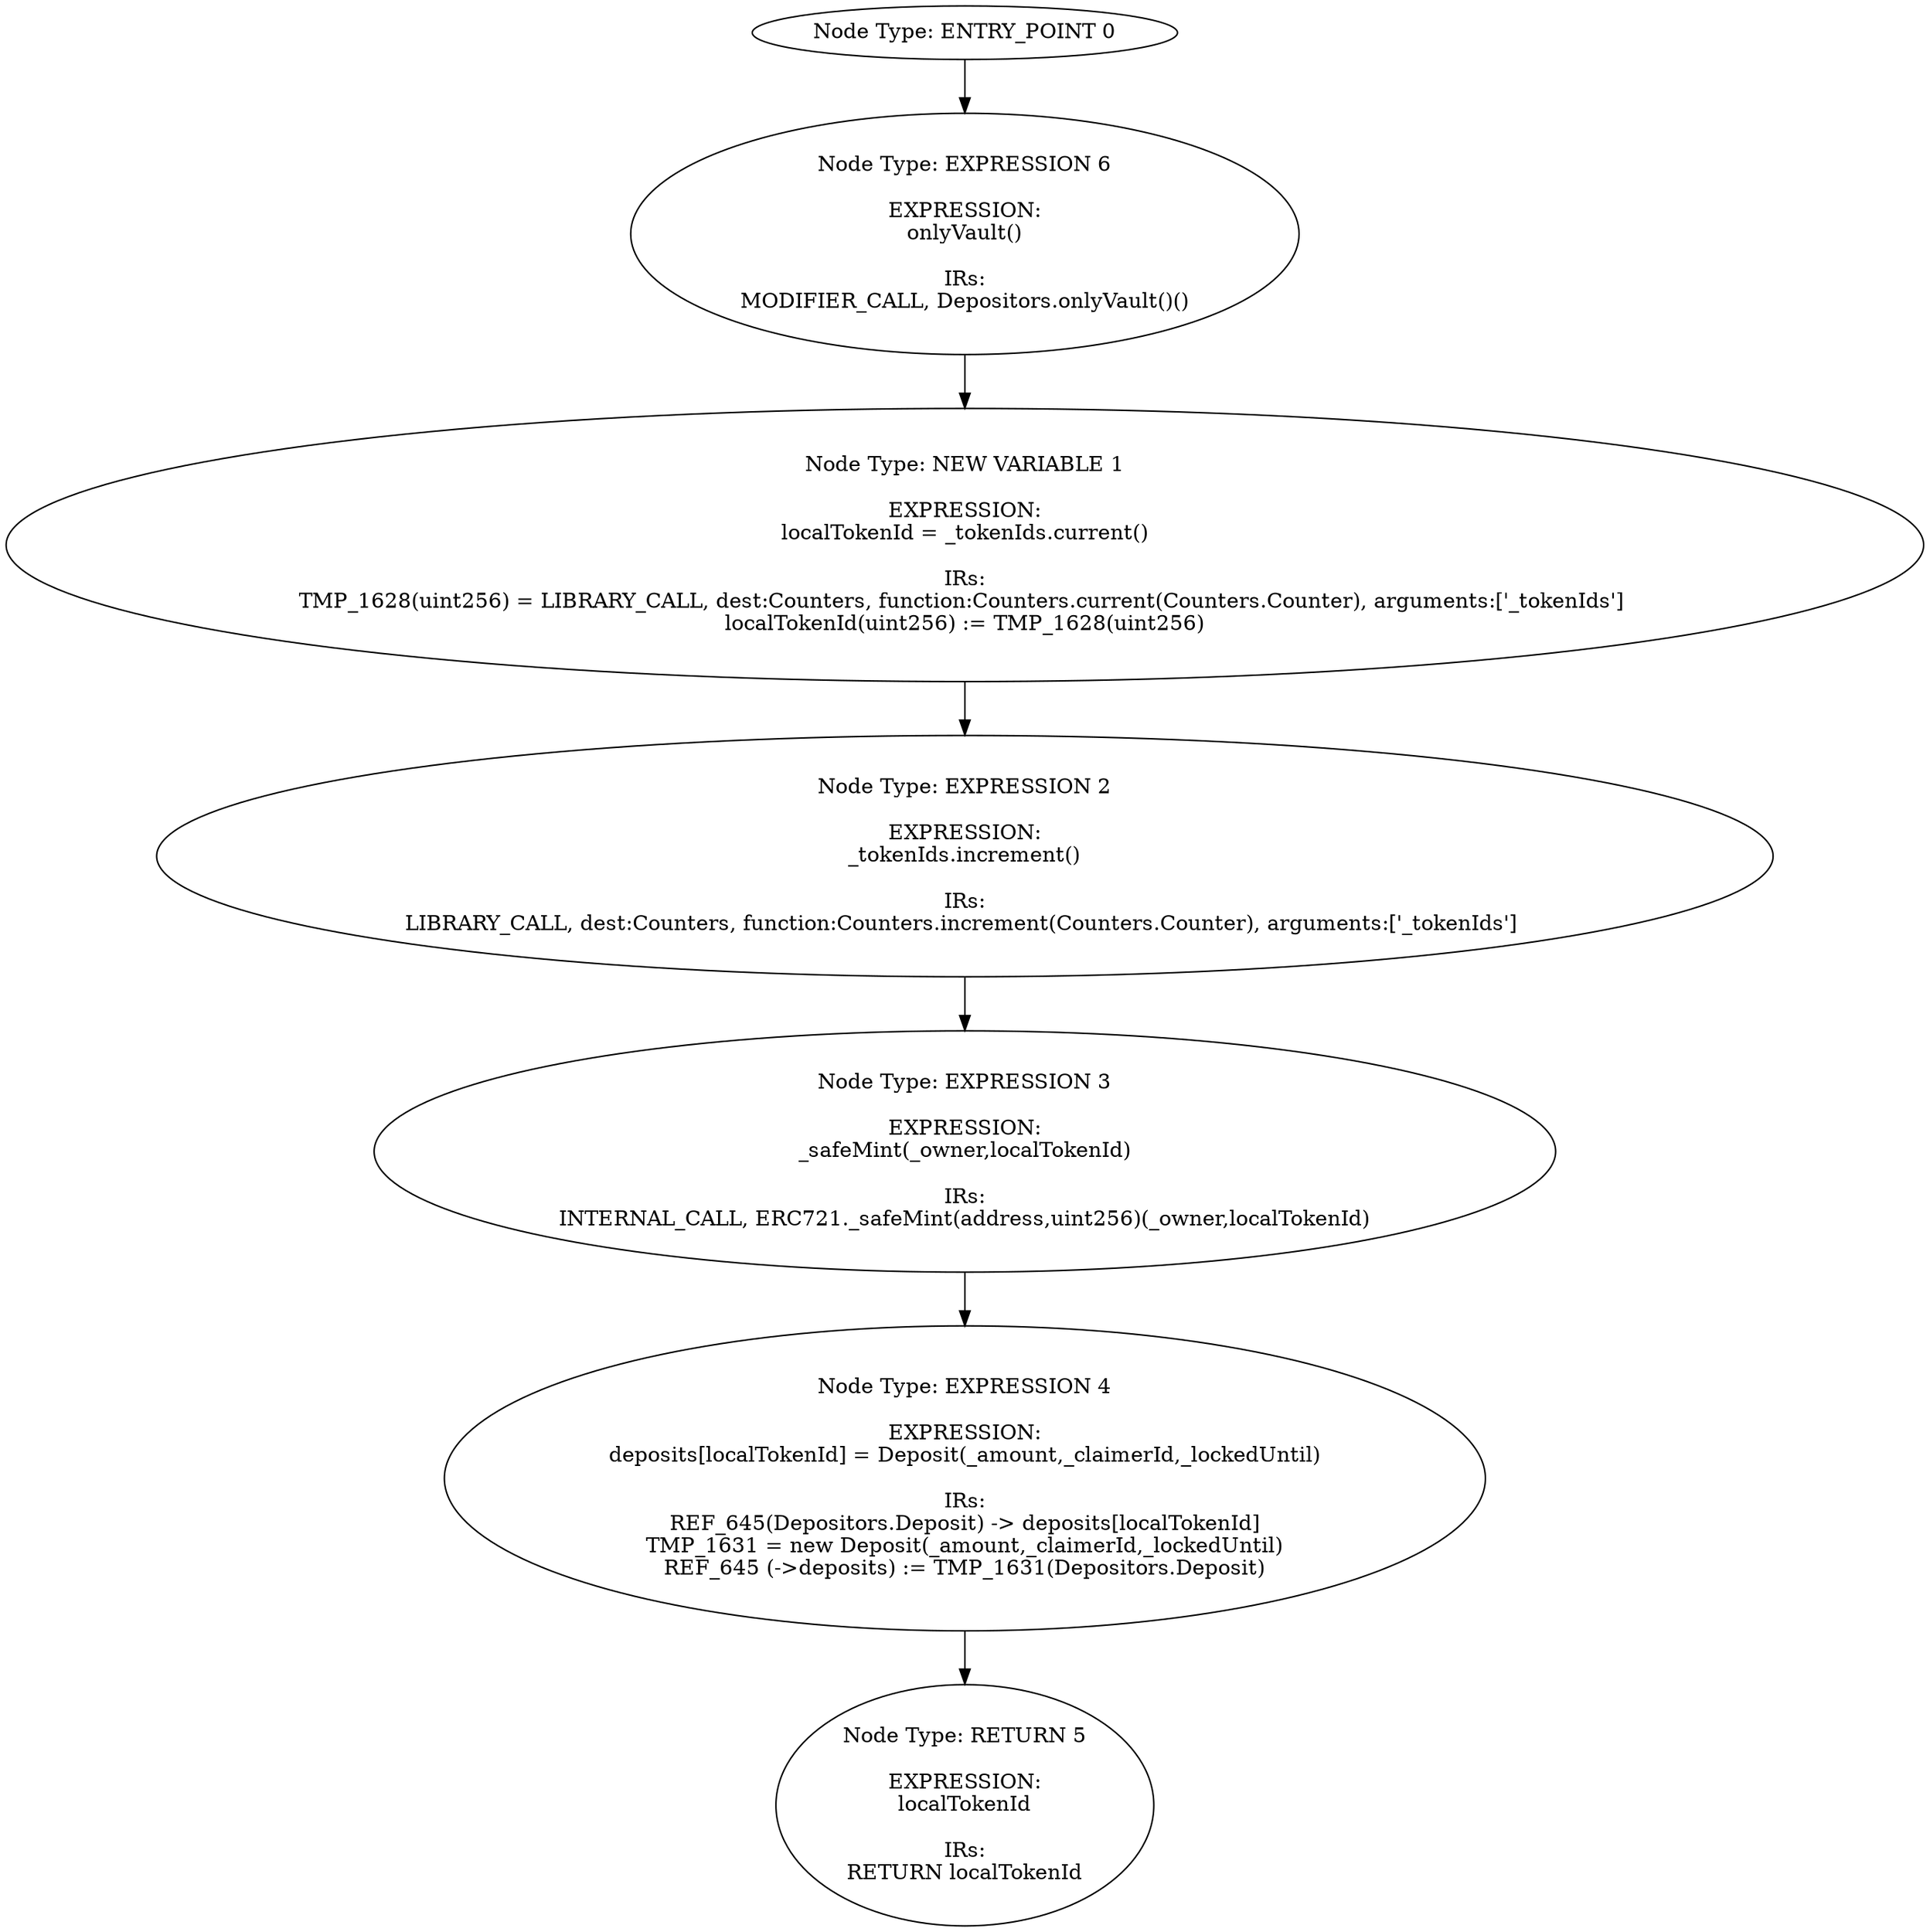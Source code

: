 digraph{
0[label="Node Type: ENTRY_POINT 0
"];
0->6;
1[label="Node Type: NEW VARIABLE 1

EXPRESSION:
localTokenId = _tokenIds.current()

IRs:
TMP_1628(uint256) = LIBRARY_CALL, dest:Counters, function:Counters.current(Counters.Counter), arguments:['_tokenIds'] 
localTokenId(uint256) := TMP_1628(uint256)"];
1->2;
2[label="Node Type: EXPRESSION 2

EXPRESSION:
_tokenIds.increment()

IRs:
LIBRARY_CALL, dest:Counters, function:Counters.increment(Counters.Counter), arguments:['_tokenIds'] "];
2->3;
3[label="Node Type: EXPRESSION 3

EXPRESSION:
_safeMint(_owner,localTokenId)

IRs:
INTERNAL_CALL, ERC721._safeMint(address,uint256)(_owner,localTokenId)"];
3->4;
4[label="Node Type: EXPRESSION 4

EXPRESSION:
deposits[localTokenId] = Deposit(_amount,_claimerId,_lockedUntil)

IRs:
REF_645(Depositors.Deposit) -> deposits[localTokenId]
TMP_1631 = new Deposit(_amount,_claimerId,_lockedUntil)
REF_645 (->deposits) := TMP_1631(Depositors.Deposit)"];
4->5;
5[label="Node Type: RETURN 5

EXPRESSION:
localTokenId

IRs:
RETURN localTokenId"];
6[label="Node Type: EXPRESSION 6

EXPRESSION:
onlyVault()

IRs:
MODIFIER_CALL, Depositors.onlyVault()()"];
6->1;
}
